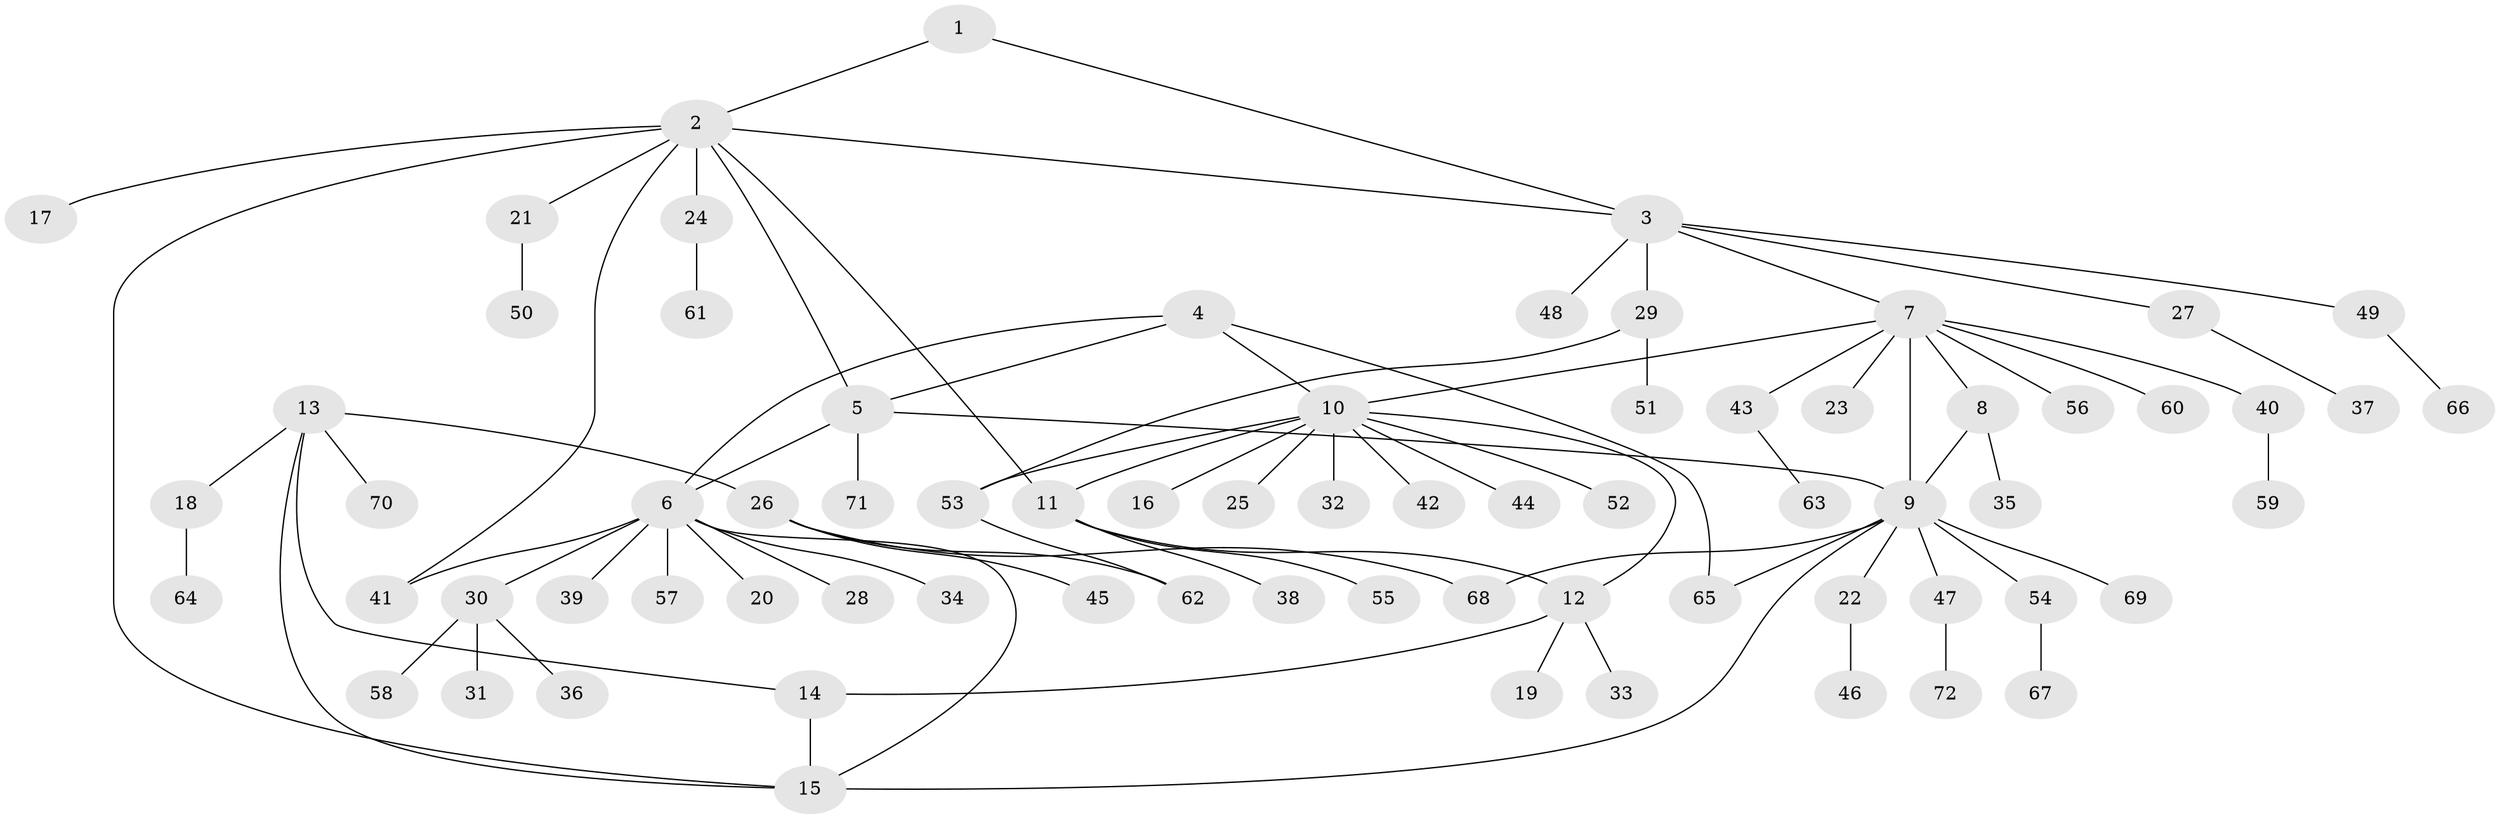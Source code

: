 // coarse degree distribution, {2: 0.14, 8: 0.06, 7: 0.02, 6: 0.04, 10: 0.04, 4: 0.04, 5: 0.02, 1: 0.6, 3: 0.04}
// Generated by graph-tools (version 1.1) at 2025/52/02/27/25 19:52:19]
// undirected, 72 vertices, 87 edges
graph export_dot {
graph [start="1"]
  node [color=gray90,style=filled];
  1;
  2;
  3;
  4;
  5;
  6;
  7;
  8;
  9;
  10;
  11;
  12;
  13;
  14;
  15;
  16;
  17;
  18;
  19;
  20;
  21;
  22;
  23;
  24;
  25;
  26;
  27;
  28;
  29;
  30;
  31;
  32;
  33;
  34;
  35;
  36;
  37;
  38;
  39;
  40;
  41;
  42;
  43;
  44;
  45;
  46;
  47;
  48;
  49;
  50;
  51;
  52;
  53;
  54;
  55;
  56;
  57;
  58;
  59;
  60;
  61;
  62;
  63;
  64;
  65;
  66;
  67;
  68;
  69;
  70;
  71;
  72;
  1 -- 2;
  1 -- 3;
  2 -- 3;
  2 -- 5;
  2 -- 11;
  2 -- 15;
  2 -- 17;
  2 -- 21;
  2 -- 24;
  2 -- 41;
  3 -- 7;
  3 -- 27;
  3 -- 29;
  3 -- 48;
  3 -- 49;
  4 -- 5;
  4 -- 6;
  4 -- 10;
  4 -- 65;
  5 -- 6;
  5 -- 9;
  5 -- 71;
  6 -- 15;
  6 -- 20;
  6 -- 28;
  6 -- 30;
  6 -- 34;
  6 -- 39;
  6 -- 41;
  6 -- 57;
  7 -- 8;
  7 -- 9;
  7 -- 10;
  7 -- 23;
  7 -- 40;
  7 -- 43;
  7 -- 56;
  7 -- 60;
  8 -- 9;
  8 -- 35;
  9 -- 15;
  9 -- 22;
  9 -- 47;
  9 -- 54;
  9 -- 65;
  9 -- 68;
  9 -- 69;
  10 -- 11;
  10 -- 12;
  10 -- 16;
  10 -- 25;
  10 -- 32;
  10 -- 42;
  10 -- 44;
  10 -- 52;
  10 -- 53;
  11 -- 12;
  11 -- 38;
  11 -- 55;
  12 -- 14;
  12 -- 19;
  12 -- 33;
  13 -- 14;
  13 -- 15;
  13 -- 18;
  13 -- 26;
  13 -- 70;
  14 -- 15;
  18 -- 64;
  21 -- 50;
  22 -- 46;
  24 -- 61;
  26 -- 45;
  26 -- 62;
  26 -- 68;
  27 -- 37;
  29 -- 51;
  29 -- 53;
  30 -- 31;
  30 -- 36;
  30 -- 58;
  40 -- 59;
  43 -- 63;
  47 -- 72;
  49 -- 66;
  53 -- 62;
  54 -- 67;
}
